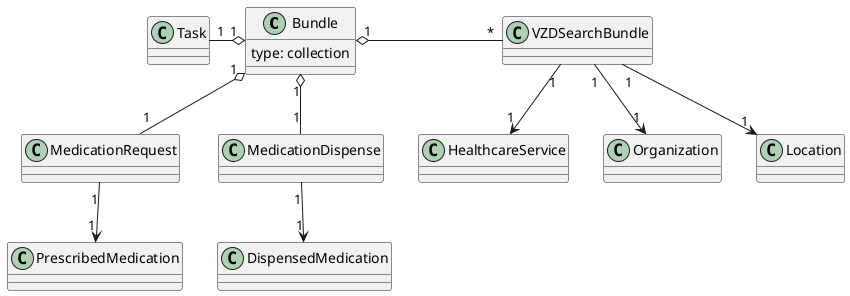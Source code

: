 @startuml
skinparam classAttributeIconSize 0

class Bundle {
  type: collection
}

' Relationships (references)
Bundle "1" o-left- "1" Task
Bundle "1" o-- "1" MedicationRequest
Bundle "1" o-- "1" MedicationDispense
Bundle "1" o-right- "*" VZDSearchBundle

MedicationRequest "1" --> "1" PrescribedMedication

MedicationDispense "1" --> "1" DispensedMedication

VZDSearchBundle "1" --> "1" HealthcareService
VZDSearchBundle "1" --> "1" Organization
VZDSearchBundle "1" --> "1" Location

@enduml
